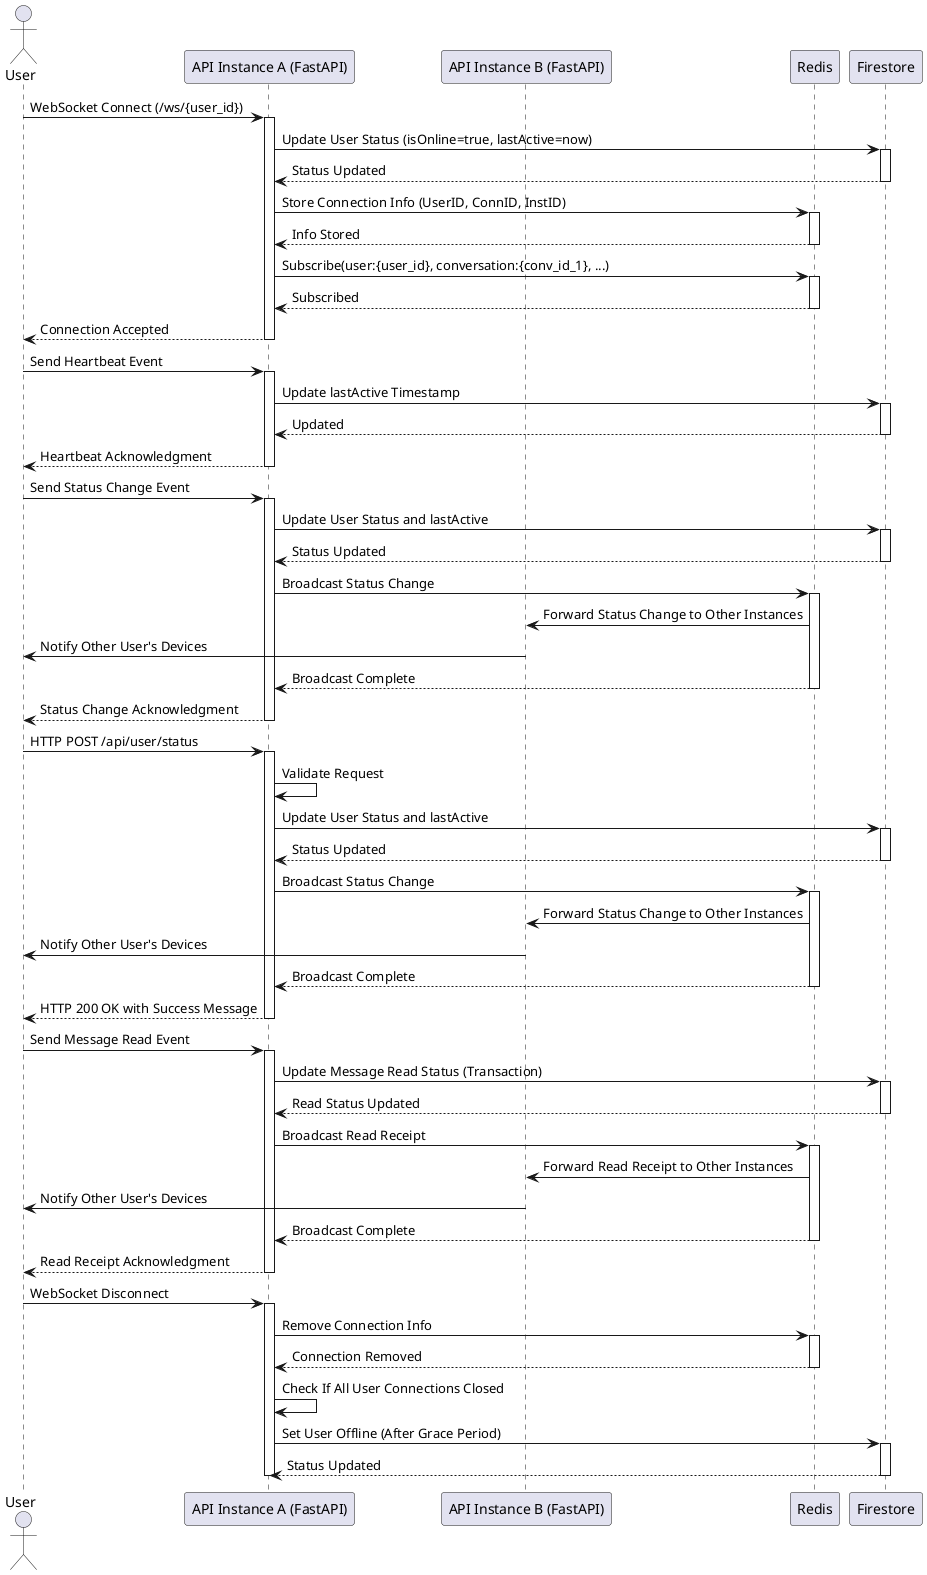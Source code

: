@startuml WebSocket Connection
actor User
participant "API Instance A (FastAPI)" as InstA
participant "API Instance B (FastAPI)" as InstB
participant "Redis" as Redis
participant "Firestore" as FS

' Connection and Setup Flow
User -> InstA : WebSocket Connect (/ws/{user_id})
activate InstA
InstA -> FS : Update User Status (isOnline=true, lastActive=now)
activate FS
FS --> InstA : Status Updated
deactivate FS
InstA -> Redis : Store Connection Info (UserID, ConnID, InstID)
activate Redis
Redis --> InstA : Info Stored
deactivate Redis
InstA -> Redis : Subscribe(user:{user_id}, conversation:{conv_id_1}, ...)
activate Redis
Redis --> InstA : Subscribed
deactivate Redis
InstA --> User : Connection Accepted
deactivate InstA

' Heartbeat Flow
User -> InstA : Send Heartbeat Event
activate InstA
InstA -> FS : Update lastActive Timestamp
activate FS
FS --> InstA : Updated
deactivate FS
InstA --> User : Heartbeat Acknowledgment
deactivate InstA

' Status Change Flow via WebSocket
User -> InstA : Send Status Change Event
activate InstA
InstA -> FS : Update User Status and lastActive
activate FS
FS --> InstA : Status Updated
deactivate FS
InstA -> Redis : Broadcast Status Change
activate Redis
Redis -> InstB : Forward Status Change to Other Instances
InstB -> User : Notify Other User's Devices
Redis --> InstA : Broadcast Complete
deactivate Redis
InstA --> User : Status Change Acknowledgment
deactivate InstA

' Status Change Flow via REST API
User -> InstA : HTTP POST /api/user/status
activate InstA
InstA -> InstA : Validate Request
InstA -> FS : Update User Status and lastActive
activate FS
FS --> InstA : Status Updated
deactivate FS
InstA -> Redis : Broadcast Status Change
activate Redis
Redis -> InstB : Forward Status Change to Other Instances
InstB -> User : Notify Other User's Devices
Redis --> InstA : Broadcast Complete
deactivate Redis
InstA --> User : HTTP 200 OK with Success Message
deactivate InstA

' Read Receipt Flow
User -> InstA : Send Message Read Event
activate InstA
InstA -> FS : Update Message Read Status (Transaction)
activate FS
FS --> InstA : Read Status Updated
deactivate FS
InstA -> Redis : Broadcast Read Receipt
activate Redis
Redis -> InstB : Forward Read Receipt to Other Instances
InstB -> User : Notify Other User's Devices
Redis --> InstA : Broadcast Complete
deactivate Redis
InstA --> User : Read Receipt Acknowledgment
deactivate InstA

' Disconnect Flow
User -> InstA : WebSocket Disconnect
activate InstA
InstA -> Redis : Remove Connection Info
activate Redis
Redis --> InstA : Connection Removed
deactivate Redis
InstA -> InstA : Check If All User Connections Closed
InstA -> FS : Set User Offline (After Grace Period)
activate FS
FS --> InstA : Status Updated
deactivate FS
deactivate InstA

@enduml
